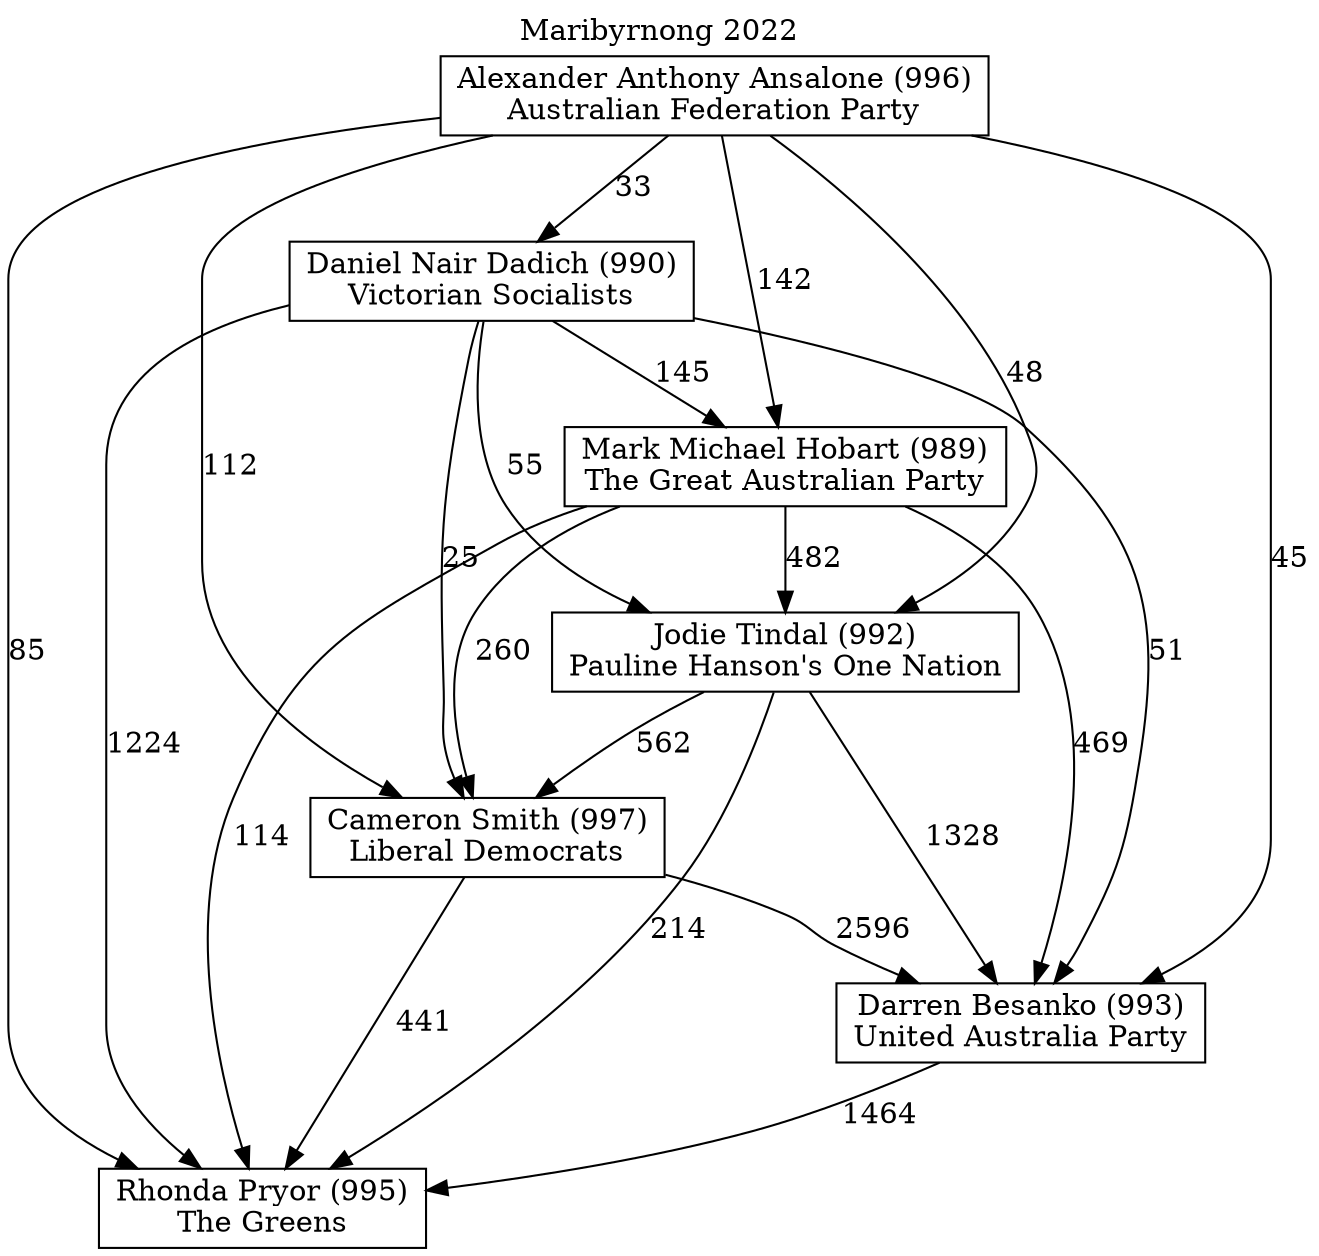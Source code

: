 // House preference flow
digraph "Rhonda Pryor (995)_Maribyrnong_2022" {
	graph [label="Maribyrnong 2022" labelloc=t mclimit=10]
	node [shape=box]
	"Mark Michael Hobart (989)" [label="Mark Michael Hobart (989)
The Great Australian Party"]
	"Rhonda Pryor (995)" [label="Rhonda Pryor (995)
The Greens"]
	"Daniel Nair Dadich (990)" [label="Daniel Nair Dadich (990)
Victorian Socialists"]
	"Cameron Smith (997)" [label="Cameron Smith (997)
Liberal Democrats"]
	"Darren Besanko (993)" [label="Darren Besanko (993)
United Australia Party"]
	"Jodie Tindal (992)" [label="Jodie Tindal (992)
Pauline Hanson's One Nation"]
	"Alexander Anthony Ansalone (996)" [label="Alexander Anthony Ansalone (996)
Australian Federation Party"]
	"Daniel Nair Dadich (990)" -> "Cameron Smith (997)" [label=25]
	"Daniel Nair Dadich (990)" -> "Rhonda Pryor (995)" [label=1224]
	"Darren Besanko (993)" -> "Rhonda Pryor (995)" [label=1464]
	"Alexander Anthony Ansalone (996)" -> "Cameron Smith (997)" [label=112]
	"Mark Michael Hobart (989)" -> "Cameron Smith (997)" [label=260]
	"Alexander Anthony Ansalone (996)" -> "Rhonda Pryor (995)" [label=85]
	"Cameron Smith (997)" -> "Rhonda Pryor (995)" [label=441]
	"Jodie Tindal (992)" -> "Darren Besanko (993)" [label=1328]
	"Jodie Tindal (992)" -> "Cameron Smith (997)" [label=562]
	"Alexander Anthony Ansalone (996)" -> "Daniel Nair Dadich (990)" [label=33]
	"Daniel Nair Dadich (990)" -> "Mark Michael Hobart (989)" [label=145]
	"Alexander Anthony Ansalone (996)" -> "Jodie Tindal (992)" [label=48]
	"Mark Michael Hobart (989)" -> "Darren Besanko (993)" [label=469]
	"Daniel Nair Dadich (990)" -> "Darren Besanko (993)" [label=51]
	"Jodie Tindal (992)" -> "Rhonda Pryor (995)" [label=214]
	"Alexander Anthony Ansalone (996)" -> "Mark Michael Hobart (989)" [label=142]
	"Daniel Nair Dadich (990)" -> "Jodie Tindal (992)" [label=55]
	"Cameron Smith (997)" -> "Darren Besanko (993)" [label=2596]
	"Mark Michael Hobart (989)" -> "Rhonda Pryor (995)" [label=114]
	"Mark Michael Hobart (989)" -> "Jodie Tindal (992)" [label=482]
	"Alexander Anthony Ansalone (996)" -> "Darren Besanko (993)" [label=45]
}
